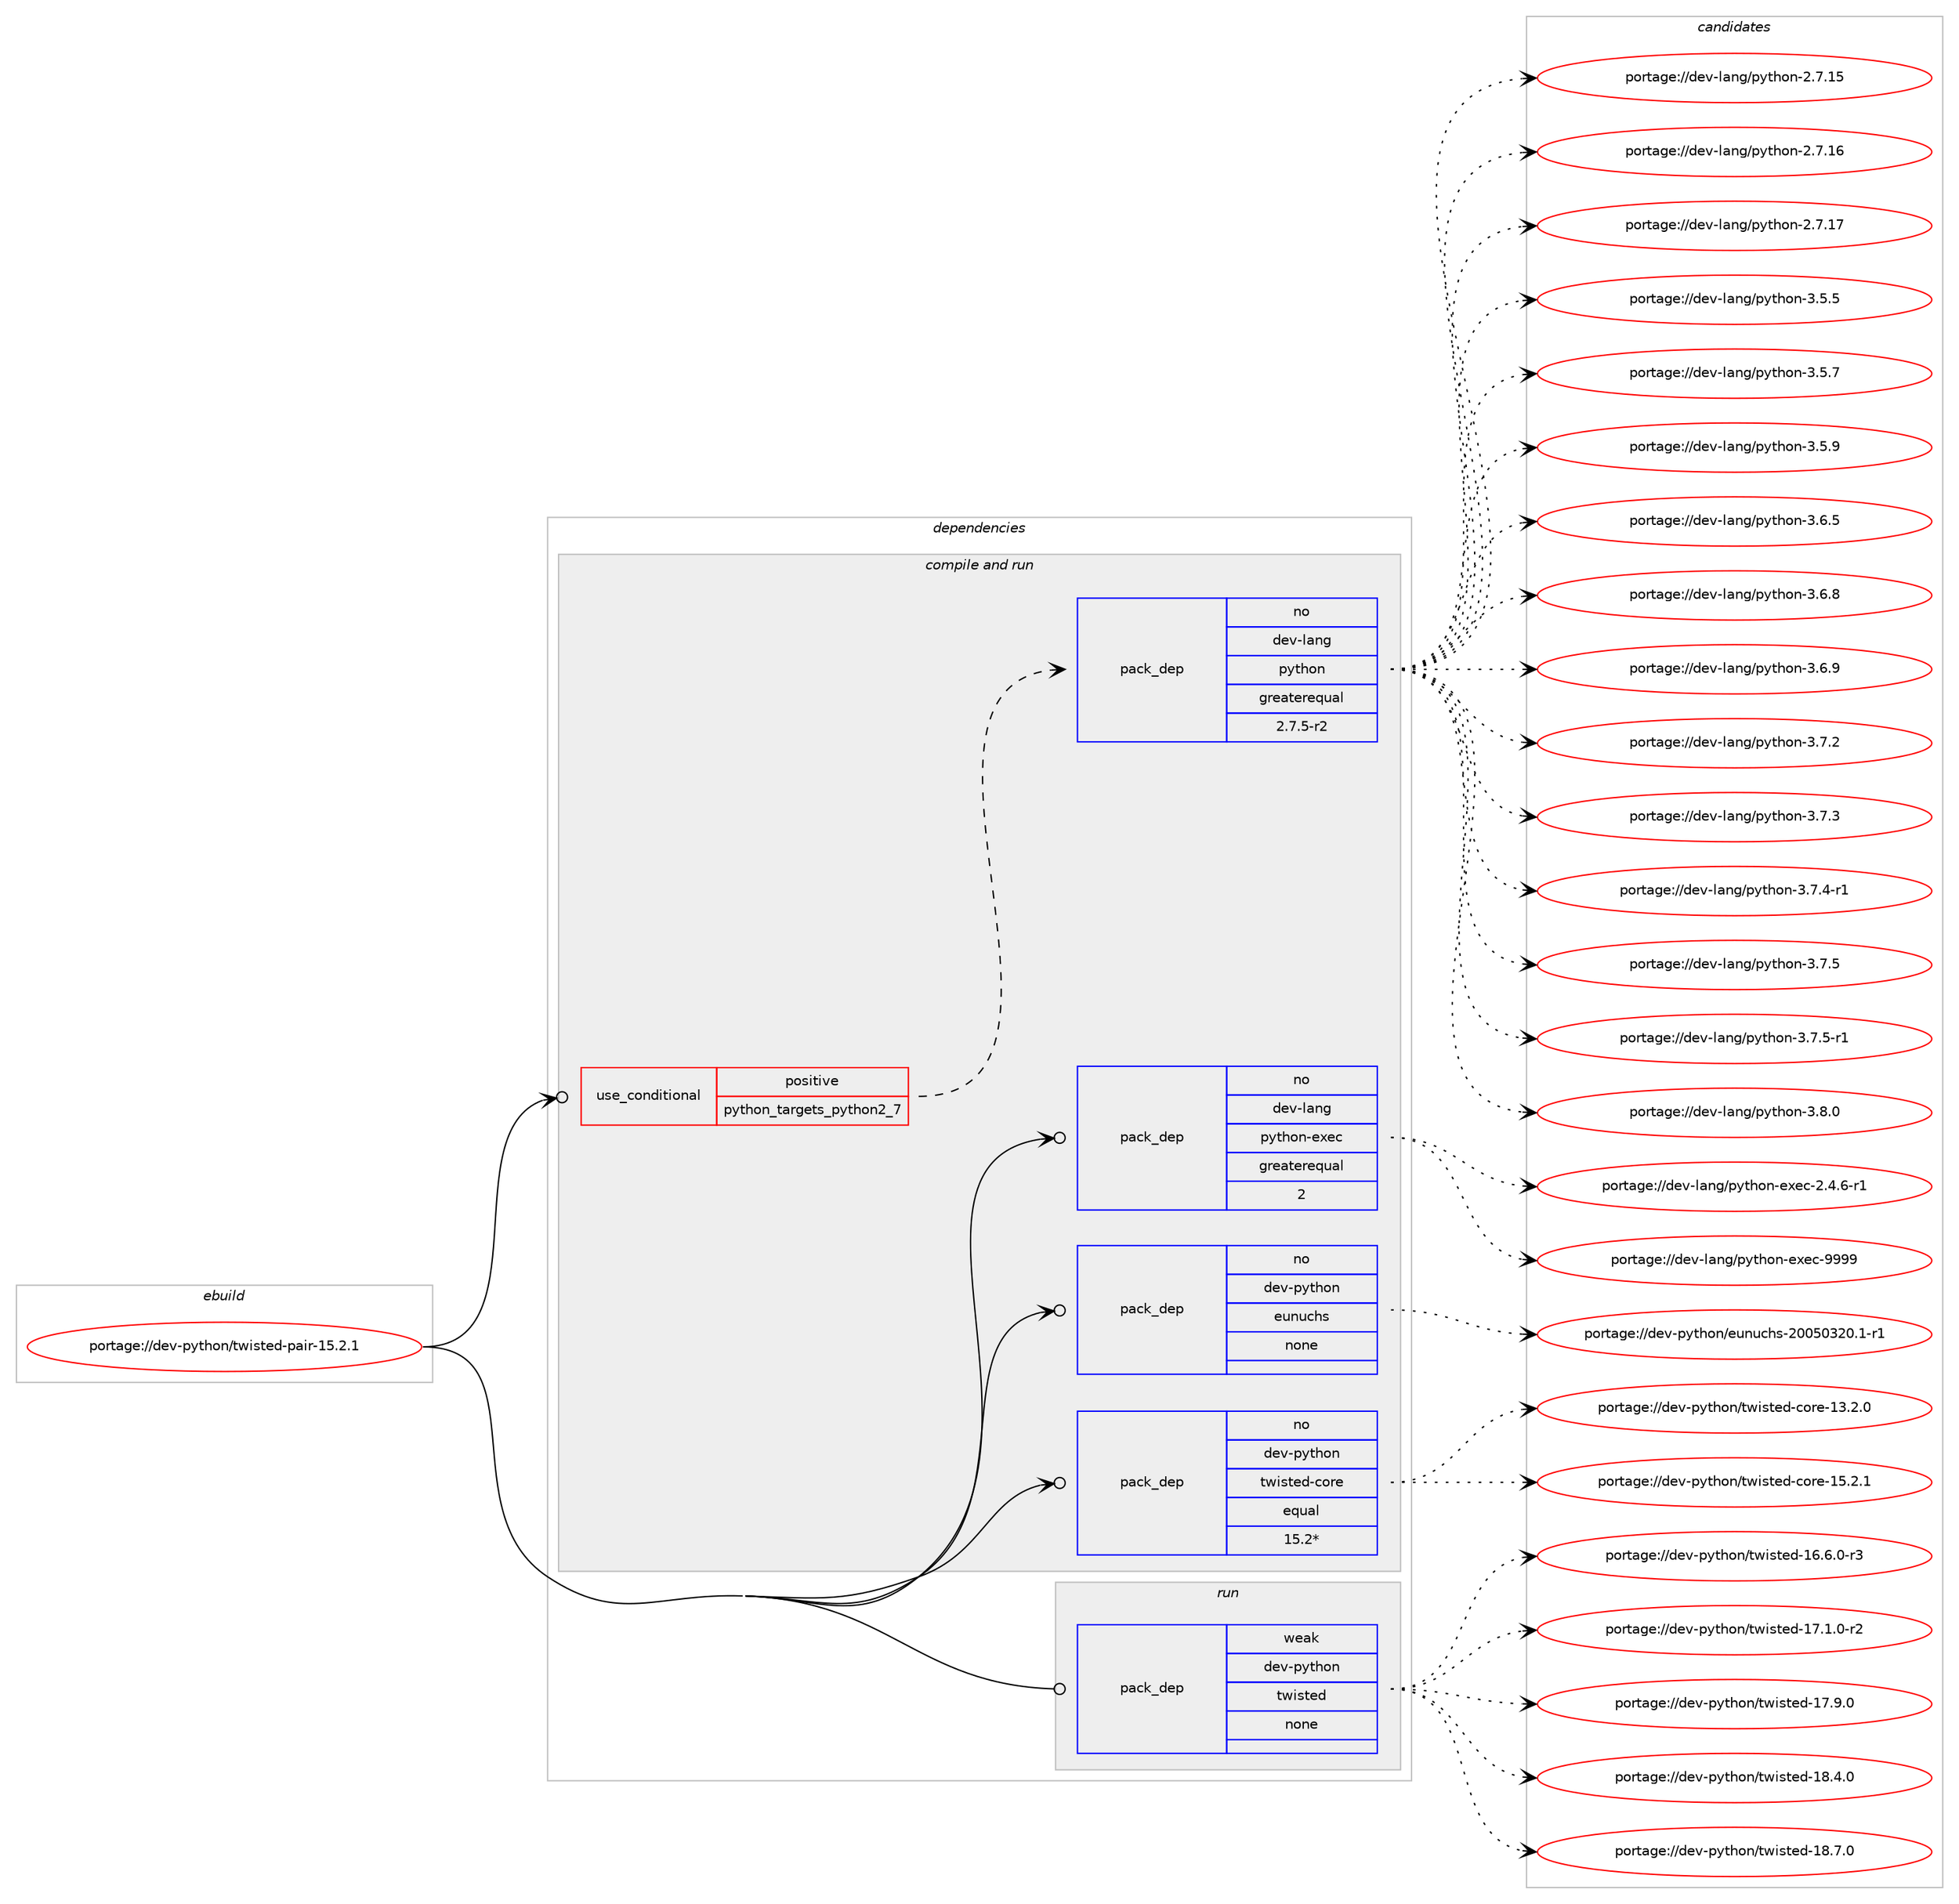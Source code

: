 digraph prolog {

# *************
# Graph options
# *************

newrank=true;
concentrate=true;
compound=true;
graph [rankdir=LR,fontname=Helvetica,fontsize=10,ranksep=1.5];#, ranksep=2.5, nodesep=0.2];
edge  [arrowhead=vee];
node  [fontname=Helvetica,fontsize=10];

# **********
# The ebuild
# **********

subgraph cluster_leftcol {
color=gray;
rank=same;
label=<<i>ebuild</i>>;
id [label="portage://dev-python/twisted-pair-15.2.1", color=red, width=4, href="../dev-python/twisted-pair-15.2.1.svg"];
}

# ****************
# The dependencies
# ****************

subgraph cluster_midcol {
color=gray;
label=<<i>dependencies</i>>;
subgraph cluster_compile {
fillcolor="#eeeeee";
style=filled;
label=<<i>compile</i>>;
}
subgraph cluster_compileandrun {
fillcolor="#eeeeee";
style=filled;
label=<<i>compile and run</i>>;
subgraph cond40106 {
dependency176932 [label=<<TABLE BORDER="0" CELLBORDER="1" CELLSPACING="0" CELLPADDING="4"><TR><TD ROWSPAN="3" CELLPADDING="10">use_conditional</TD></TR><TR><TD>positive</TD></TR><TR><TD>python_targets_python2_7</TD></TR></TABLE>>, shape=none, color=red];
subgraph pack133422 {
dependency176933 [label=<<TABLE BORDER="0" CELLBORDER="1" CELLSPACING="0" CELLPADDING="4" WIDTH="220"><TR><TD ROWSPAN="6" CELLPADDING="30">pack_dep</TD></TR><TR><TD WIDTH="110">no</TD></TR><TR><TD>dev-lang</TD></TR><TR><TD>python</TD></TR><TR><TD>greaterequal</TD></TR><TR><TD>2.7.5-r2</TD></TR></TABLE>>, shape=none, color=blue];
}
dependency176932:e -> dependency176933:w [weight=20,style="dashed",arrowhead="vee"];
}
id:e -> dependency176932:w [weight=20,style="solid",arrowhead="odotvee"];
subgraph pack133423 {
dependency176934 [label=<<TABLE BORDER="0" CELLBORDER="1" CELLSPACING="0" CELLPADDING="4" WIDTH="220"><TR><TD ROWSPAN="6" CELLPADDING="30">pack_dep</TD></TR><TR><TD WIDTH="110">no</TD></TR><TR><TD>dev-lang</TD></TR><TR><TD>python-exec</TD></TR><TR><TD>greaterequal</TD></TR><TR><TD>2</TD></TR></TABLE>>, shape=none, color=blue];
}
id:e -> dependency176934:w [weight=20,style="solid",arrowhead="odotvee"];
subgraph pack133424 {
dependency176935 [label=<<TABLE BORDER="0" CELLBORDER="1" CELLSPACING="0" CELLPADDING="4" WIDTH="220"><TR><TD ROWSPAN="6" CELLPADDING="30">pack_dep</TD></TR><TR><TD WIDTH="110">no</TD></TR><TR><TD>dev-python</TD></TR><TR><TD>eunuchs</TD></TR><TR><TD>none</TD></TR><TR><TD></TD></TR></TABLE>>, shape=none, color=blue];
}
id:e -> dependency176935:w [weight=20,style="solid",arrowhead="odotvee"];
subgraph pack133425 {
dependency176936 [label=<<TABLE BORDER="0" CELLBORDER="1" CELLSPACING="0" CELLPADDING="4" WIDTH="220"><TR><TD ROWSPAN="6" CELLPADDING="30">pack_dep</TD></TR><TR><TD WIDTH="110">no</TD></TR><TR><TD>dev-python</TD></TR><TR><TD>twisted-core</TD></TR><TR><TD>equal</TD></TR><TR><TD>15.2*</TD></TR></TABLE>>, shape=none, color=blue];
}
id:e -> dependency176936:w [weight=20,style="solid",arrowhead="odotvee"];
}
subgraph cluster_run {
fillcolor="#eeeeee";
style=filled;
label=<<i>run</i>>;
subgraph pack133426 {
dependency176937 [label=<<TABLE BORDER="0" CELLBORDER="1" CELLSPACING="0" CELLPADDING="4" WIDTH="220"><TR><TD ROWSPAN="6" CELLPADDING="30">pack_dep</TD></TR><TR><TD WIDTH="110">weak</TD></TR><TR><TD>dev-python</TD></TR><TR><TD>twisted</TD></TR><TR><TD>none</TD></TR><TR><TD></TD></TR></TABLE>>, shape=none, color=blue];
}
id:e -> dependency176937:w [weight=20,style="solid",arrowhead="odot"];
}
}

# **************
# The candidates
# **************

subgraph cluster_choices {
rank=same;
color=gray;
label=<<i>candidates</i>>;

subgraph choice133422 {
color=black;
nodesep=1;
choiceportage10010111845108971101034711212111610411111045504655464953 [label="portage://dev-lang/python-2.7.15", color=red, width=4,href="../dev-lang/python-2.7.15.svg"];
choiceportage10010111845108971101034711212111610411111045504655464954 [label="portage://dev-lang/python-2.7.16", color=red, width=4,href="../dev-lang/python-2.7.16.svg"];
choiceportage10010111845108971101034711212111610411111045504655464955 [label="portage://dev-lang/python-2.7.17", color=red, width=4,href="../dev-lang/python-2.7.17.svg"];
choiceportage100101118451089711010347112121116104111110455146534653 [label="portage://dev-lang/python-3.5.5", color=red, width=4,href="../dev-lang/python-3.5.5.svg"];
choiceportage100101118451089711010347112121116104111110455146534655 [label="portage://dev-lang/python-3.5.7", color=red, width=4,href="../dev-lang/python-3.5.7.svg"];
choiceportage100101118451089711010347112121116104111110455146534657 [label="portage://dev-lang/python-3.5.9", color=red, width=4,href="../dev-lang/python-3.5.9.svg"];
choiceportage100101118451089711010347112121116104111110455146544653 [label="portage://dev-lang/python-3.6.5", color=red, width=4,href="../dev-lang/python-3.6.5.svg"];
choiceportage100101118451089711010347112121116104111110455146544656 [label="portage://dev-lang/python-3.6.8", color=red, width=4,href="../dev-lang/python-3.6.8.svg"];
choiceportage100101118451089711010347112121116104111110455146544657 [label="portage://dev-lang/python-3.6.9", color=red, width=4,href="../dev-lang/python-3.6.9.svg"];
choiceportage100101118451089711010347112121116104111110455146554650 [label="portage://dev-lang/python-3.7.2", color=red, width=4,href="../dev-lang/python-3.7.2.svg"];
choiceportage100101118451089711010347112121116104111110455146554651 [label="portage://dev-lang/python-3.7.3", color=red, width=4,href="../dev-lang/python-3.7.3.svg"];
choiceportage1001011184510897110103471121211161041111104551465546524511449 [label="portage://dev-lang/python-3.7.4-r1", color=red, width=4,href="../dev-lang/python-3.7.4-r1.svg"];
choiceportage100101118451089711010347112121116104111110455146554653 [label="portage://dev-lang/python-3.7.5", color=red, width=4,href="../dev-lang/python-3.7.5.svg"];
choiceportage1001011184510897110103471121211161041111104551465546534511449 [label="portage://dev-lang/python-3.7.5-r1", color=red, width=4,href="../dev-lang/python-3.7.5-r1.svg"];
choiceportage100101118451089711010347112121116104111110455146564648 [label="portage://dev-lang/python-3.8.0", color=red, width=4,href="../dev-lang/python-3.8.0.svg"];
dependency176933:e -> choiceportage10010111845108971101034711212111610411111045504655464953:w [style=dotted,weight="100"];
dependency176933:e -> choiceportage10010111845108971101034711212111610411111045504655464954:w [style=dotted,weight="100"];
dependency176933:e -> choiceportage10010111845108971101034711212111610411111045504655464955:w [style=dotted,weight="100"];
dependency176933:e -> choiceportage100101118451089711010347112121116104111110455146534653:w [style=dotted,weight="100"];
dependency176933:e -> choiceportage100101118451089711010347112121116104111110455146534655:w [style=dotted,weight="100"];
dependency176933:e -> choiceportage100101118451089711010347112121116104111110455146534657:w [style=dotted,weight="100"];
dependency176933:e -> choiceportage100101118451089711010347112121116104111110455146544653:w [style=dotted,weight="100"];
dependency176933:e -> choiceportage100101118451089711010347112121116104111110455146544656:w [style=dotted,weight="100"];
dependency176933:e -> choiceportage100101118451089711010347112121116104111110455146544657:w [style=dotted,weight="100"];
dependency176933:e -> choiceportage100101118451089711010347112121116104111110455146554650:w [style=dotted,weight="100"];
dependency176933:e -> choiceportage100101118451089711010347112121116104111110455146554651:w [style=dotted,weight="100"];
dependency176933:e -> choiceportage1001011184510897110103471121211161041111104551465546524511449:w [style=dotted,weight="100"];
dependency176933:e -> choiceportage100101118451089711010347112121116104111110455146554653:w [style=dotted,weight="100"];
dependency176933:e -> choiceportage1001011184510897110103471121211161041111104551465546534511449:w [style=dotted,weight="100"];
dependency176933:e -> choiceportage100101118451089711010347112121116104111110455146564648:w [style=dotted,weight="100"];
}
subgraph choice133423 {
color=black;
nodesep=1;
choiceportage10010111845108971101034711212111610411111045101120101994550465246544511449 [label="portage://dev-lang/python-exec-2.4.6-r1", color=red, width=4,href="../dev-lang/python-exec-2.4.6-r1.svg"];
choiceportage10010111845108971101034711212111610411111045101120101994557575757 [label="portage://dev-lang/python-exec-9999", color=red, width=4,href="../dev-lang/python-exec-9999.svg"];
dependency176934:e -> choiceportage10010111845108971101034711212111610411111045101120101994550465246544511449:w [style=dotted,weight="100"];
dependency176934:e -> choiceportage10010111845108971101034711212111610411111045101120101994557575757:w [style=dotted,weight="100"];
}
subgraph choice133424 {
color=black;
nodesep=1;
choiceportage10010111845112121116104111110471011171101179910411545504848534851504846494511449 [label="portage://dev-python/eunuchs-20050320.1-r1", color=red, width=4,href="../dev-python/eunuchs-20050320.1-r1.svg"];
dependency176935:e -> choiceportage10010111845112121116104111110471011171101179910411545504848534851504846494511449:w [style=dotted,weight="100"];
}
subgraph choice133425 {
color=black;
nodesep=1;
choiceportage1001011184511212111610411111047116119105115116101100459911111410145495146504648 [label="portage://dev-python/twisted-core-13.2.0", color=red, width=4,href="../dev-python/twisted-core-13.2.0.svg"];
choiceportage1001011184511212111610411111047116119105115116101100459911111410145495346504649 [label="portage://dev-python/twisted-core-15.2.1", color=red, width=4,href="../dev-python/twisted-core-15.2.1.svg"];
dependency176936:e -> choiceportage1001011184511212111610411111047116119105115116101100459911111410145495146504648:w [style=dotted,weight="100"];
dependency176936:e -> choiceportage1001011184511212111610411111047116119105115116101100459911111410145495346504649:w [style=dotted,weight="100"];
}
subgraph choice133426 {
color=black;
nodesep=1;
choiceportage1001011184511212111610411111047116119105115116101100454954465446484511451 [label="portage://dev-python/twisted-16.6.0-r3", color=red, width=4,href="../dev-python/twisted-16.6.0-r3.svg"];
choiceportage1001011184511212111610411111047116119105115116101100454955464946484511450 [label="portage://dev-python/twisted-17.1.0-r2", color=red, width=4,href="../dev-python/twisted-17.1.0-r2.svg"];
choiceportage100101118451121211161041111104711611910511511610110045495546574648 [label="portage://dev-python/twisted-17.9.0", color=red, width=4,href="../dev-python/twisted-17.9.0.svg"];
choiceportage100101118451121211161041111104711611910511511610110045495646524648 [label="portage://dev-python/twisted-18.4.0", color=red, width=4,href="../dev-python/twisted-18.4.0.svg"];
choiceportage100101118451121211161041111104711611910511511610110045495646554648 [label="portage://dev-python/twisted-18.7.0", color=red, width=4,href="../dev-python/twisted-18.7.0.svg"];
dependency176937:e -> choiceportage1001011184511212111610411111047116119105115116101100454954465446484511451:w [style=dotted,weight="100"];
dependency176937:e -> choiceportage1001011184511212111610411111047116119105115116101100454955464946484511450:w [style=dotted,weight="100"];
dependency176937:e -> choiceportage100101118451121211161041111104711611910511511610110045495546574648:w [style=dotted,weight="100"];
dependency176937:e -> choiceportage100101118451121211161041111104711611910511511610110045495646524648:w [style=dotted,weight="100"];
dependency176937:e -> choiceportage100101118451121211161041111104711611910511511610110045495646554648:w [style=dotted,weight="100"];
}
}

}
